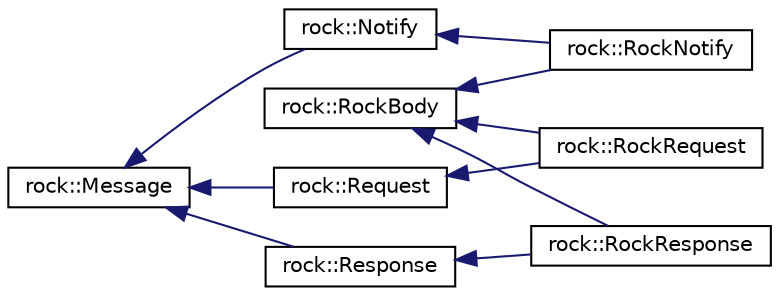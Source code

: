 digraph "类继承关系图"
{
 // LATEX_PDF_SIZE
  edge [fontname="Helvetica",fontsize="10",labelfontname="Helvetica",labelfontsize="10"];
  node [fontname="Helvetica",fontsize="10",shape=record];
  rankdir="LR";
  Node127 [label="rock::Message",height=0.2,width=0.4,color="black", fillcolor="white", style="filled",URL="$classrock_1_1Message.html",tooltip=" "];
  Node127 -> Node128 [dir="back",color="midnightblue",fontsize="10",style="solid",fontname="Helvetica"];
  Node128 [label="rock::Notify",height=0.2,width=0.4,color="black", fillcolor="white", style="filled",URL="$classrock_1_1Notify.html",tooltip=" "];
  Node128 -> Node1 [dir="back",color="midnightblue",fontsize="10",style="solid",fontname="Helvetica"];
  Node1 [label="rock::RockNotify",height=0.2,width=0.4,color="black", fillcolor="white", style="filled",URL="$classrock_1_1RockNotify.html",tooltip=" "];
  Node127 -> Node129 [dir="back",color="midnightblue",fontsize="10",style="solid",fontname="Helvetica"];
  Node129 [label="rock::Request",height=0.2,width=0.4,color="black", fillcolor="white", style="filled",URL="$classrock_1_1Request.html",tooltip=" "];
  Node129 -> Node2 [dir="back",color="midnightblue",fontsize="10",style="solid",fontname="Helvetica"];
  Node2 [label="rock::RockRequest",height=0.2,width=0.4,color="black", fillcolor="white", style="filled",URL="$classrock_1_1RockRequest.html",tooltip=" "];
  Node127 -> Node130 [dir="back",color="midnightblue",fontsize="10",style="solid",fontname="Helvetica"];
  Node130 [label="rock::Response",height=0.2,width=0.4,color="black", fillcolor="white", style="filled",URL="$classrock_1_1Response.html",tooltip=" "];
  Node130 -> Node3 [dir="back",color="midnightblue",fontsize="10",style="solid",fontname="Helvetica"];
  Node3 [label="rock::RockResponse",height=0.2,width=0.4,color="black", fillcolor="white", style="filled",URL="$classrock_1_1RockResponse.html",tooltip=" "];
  Node0 [label="rock::RockBody",height=0.2,width=0.4,color="black", fillcolor="white", style="filled",URL="$classrock_1_1RockBody.html",tooltip=" "];
  Node0 -> Node1 [dir="back",color="midnightblue",fontsize="10",style="solid",fontname="Helvetica"];
  Node0 -> Node2 [dir="back",color="midnightblue",fontsize="10",style="solid",fontname="Helvetica"];
  Node0 -> Node3 [dir="back",color="midnightblue",fontsize="10",style="solid",fontname="Helvetica"];
}
